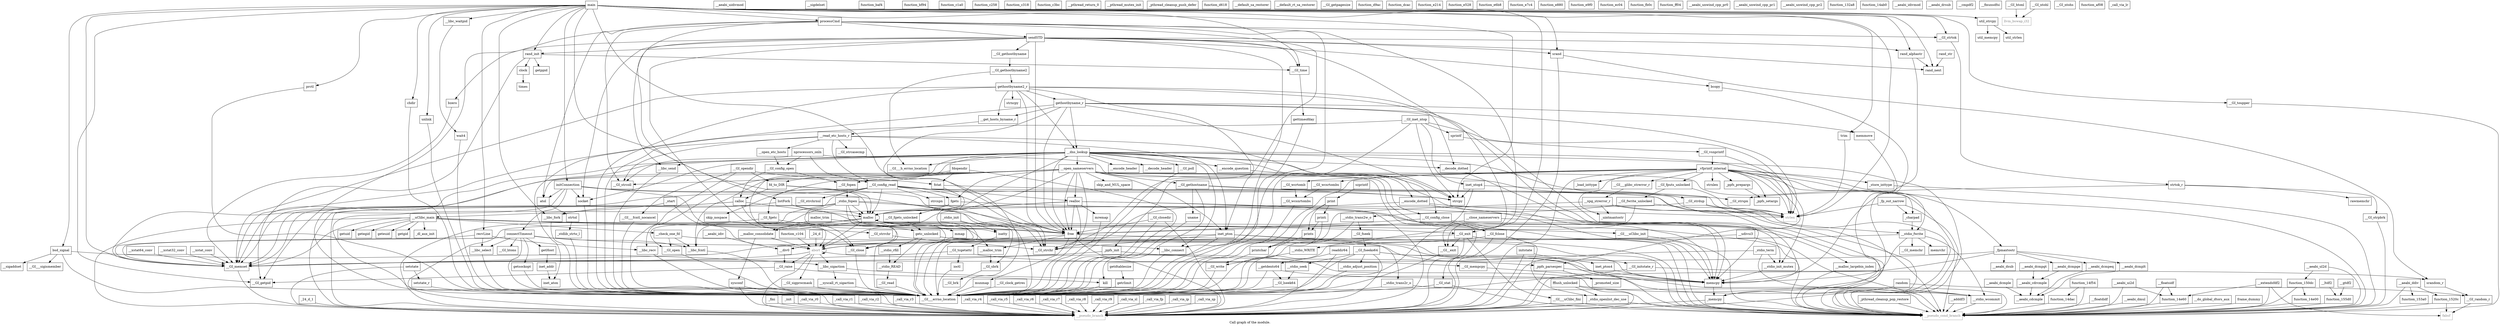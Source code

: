 digraph "Call graph of the module." {
  label="Call graph of the module.";
  node [shape=record];

  Node_listFork [label="{listFork}"];
  Node_sendSTD [label="{sendSTD}"];
  Node___GI_getpid [label="{__GI_getpid}"];
  Node___GI___errno_location [label="{__GI___errno_location}"];
  Node_getHost [label="{getHost}"];
  Node_trim [label="{trim}"];
  Node_recvLine [label="{recvLine}"];
  Node___libc_select [label="{__libc_select}"];
  Node___GI_write [label="{__GI_write}"];
  Node___GI_time [label="{__GI_time}"];
  Node___GI__exit [label="{__GI__exit}"];
  Node___GI___fcntl_nocancel [label="{__GI___fcntl_nocancel}"];
  Node_strlen [color="gray50", fontcolor="gray50", label="{strlen}"];
  Node_processCmd [label="{processCmd}"];
  Node_initConnection [label="{initConnection}"];
  Node___aeabi_uidivmod [label="{__aeabi_uidivmod}"];
  Node___GI_memset [label="{__GI_memset}"];
  Node_prctl [label="{prctl}"];
  Node_main [label="{main}"];
  Node_chdir [label="{chdir}"];
  Node_clock [label="{clock}"];
  Node_kill [label="{kill}"];
  Node___div0 [label="{__div0}"];
  Node_gettimeofday [label="{gettimeofday}"];
  Node_memcpy [label="{memcpy}"];
  Node_bzero [label="{bzero}"];
  Node_strcpy [label="{strcpy}"];
  Node___GI_close [label="{__GI_close}"];
  Node___libc_fork [label="{__libc_fork}"];
  Node___GI_toupper [label="{__GI_toupper}"];
  Node___udivsi3 [label="{__udivsi3}"];
  Node___libc_fcntl [label="{__libc_fcntl}"];
  Node_unlink [label="{unlink}"];
  Node_getppid [label="{getppid}"];
  Node___libc_send [label="{__libc_send}"];
  Node_socket [label="{socket}"];
  Node___GI_raise [label="{__GI_raise}"];
  Node_bsd_signal [label="{bsd_signal}"];
  Node___GI___sigismember [label="{__GI___sigismember}"];
  Node___sigaddset [label="{__sigaddset}"];
  Node___sigdelset [label="{__sigdelset}"];
  Node___malloc_largebin_index [label="{__malloc_largebin_index}"];
  Node_malloc [label="{malloc}"];
  Node_function_baf4 [label="{function_baf4}"];
  Node___malloc_trim [label="{__malloc_trim}"];
  Node___malloc_consolidate [label="{__malloc_consolidate}"];
  Node_free [label="{free}"];
  Node_function_bf94 [label="{function_bf94}"];
  Node_malloc_trim [label="{malloc_trim}"];
  Node_abort [label="{abort}"];
  Node_function_c104 [label="{function_c104}"];
  Node_random [label="{random}"];
  Node_function_c1a0 [label="{function_c1a0}"];
  Node_setstate [label="{setstate}"];
  Node_function_c258 [label="{function_c258}"];
  Node_initstate [label="{initstate}"];
  Node_function_c318 [label="{function_c318}"];
  Node_srand [label="{srand}"];
  Node_function_c3bc [label="{function_c3bc}"];
  Node_setstate_r [label="{setstate_r}"];
  Node___GI_random_r [label="{__GI_random_r}"];
  Node_srandom_r [label="{srandom_r}"];
  Node__24_d_1 [label="{_24_d_1}"];
  Node___GI_initstate_r [label="{__GI_initstate_r}"];
  Node_atol [label="{atol}"];
  Node_strtol [label="{strtol}"];
  Node__stdlib_strto_l [label="{_stdlib_strto_l}"];
  Node___GI_exit [label="{__GI_exit}"];
  Node_nprocessors_onln [label="{nprocessors_onln}"];
  Node_sysconf [label="{sysconf}"];
  Node___pthread_return_0 [label="{__pthread_return_0}"];
  Node___pthread_mutex_init [label="{__pthread_mutex_init}"];
  Node__pthread_cleanup_push_defer [label="{_pthread_cleanup_push_defer}"];
  Node__pthread_cleanup_pop_restore [label="{_pthread_cleanup_pop_restore}"];
  Node___GI___uClibc_fini [label="{__GI___uClibc_fini}"];
  Node___check_one_fd [label="{__check_one_fd}"];
  Node___GI___uClibc_init [label="{__GI___uClibc_init}"];
  Node___uClibc_main [label="{__uClibc_main}"];
  Node_mmap [label="{mmap}"];
  Node___GI_wcsnrtombs [label="{__GI_wcsnrtombs}"];
  Node_function_d618 [label="{function_d618}"];
  Node___default_sa_restorer [label="{__default_sa_restorer}"];
  Node___default_rt_sa_restorer [label="{__default_rt_sa_restorer}"];
  Node_wait4 [label="{wait4}"];
  Node___GI_open [label="{__GI_open}"];
  Node___GI_getpagesize [label="{__GI_getpagesize}"];
  Node_getuid [label="{getuid}"];
  Node___GI_clock_getres [label="{__GI_clock_getres}"];
  Node_getegid [label="{getegid}"];
  Node_geteuid [label="{geteuid}"];
  Node___GI_sbrk [label="{__GI_sbrk}"];
  Node_getgid [label="{getgid}"];
  Node_getdtablesize [label="{getdtablesize}"];
  Node_munmap [label="{munmap}"];
  Node_times [label="{times}"];
  Node___syscall_rt_sigaction [label="{__syscall_rt_sigaction}"];
  Node___GI_sigprocmask [label="{__GI_sigprocmask}"];
  Node___GI_closedir [label="{__GI_closedir}"];
  Node_function_d9ac [label="{function_d9ac}"];
  Node_fd_to_DIR [label="{fd_to_DIR}"];
  Node___GI_opendir [label="{__GI_opendir}"];
  Node_fdopendir [label="{fdopendir}"];
  Node_readdir64 [label="{readdir64}"];
  Node_function_dcac [label="{function_dcac}"];
  Node___GI___h_errno_location [label="{__GI___h_errno_location}"];
  Node___GI_config_read [label="{__GI_config_read}"];
  Node___GI_config_close [label="{__GI_config_close}"];
  Node___GI_config_open [label="{__GI_config_open}"];
  Node___GI_fclose [label="{__GI_fclose}"];
  Node_function_e214 [label="{function_e214}"];
  Node___GI_fopen [label="{__GI_fopen}"];
  Node__stdio_fopen [label="{_stdio_fopen}"];
  Node_function_e528 [label="{function_e528}"];
  Node__stdio_init [label="{_stdio_init}"];
  Node___stdio_init_mutex [label="{__stdio_init_mutex}"];
  Node__stdio_term [label="{_stdio_term}"];
  Node_function_e6b8 [label="{function_e6b8}"];
  Node___stdio_wcommit [label="{__stdio_wcommit}"];
  Node___GI_fgetc [label="{__GI_fgetc}"];
  Node_function_e7c4 [label="{function_e7c4}"];
  Node_fgets [label="{fgets}"];
  Node_function_e880 [label="{function_e880}"];
  Node__stdio_openlist_dec_use [label="{_stdio_openlist_dec_use}"];
  Node_function_e9f0 [label="{function_e9f0}"];
  Node_fflush_unlocked [label="{fflush_unlocked}"];
  Node_function_ec04 [label="{function_ec04}"];
  Node_getc_unlocked [label="{getc_unlocked}"];
  Node___GI_fgets_unlocked [label="{__GI_fgets_unlocked}"];
  Node__memcpy [label="{_memcpy}"];
  Node_strtok_r [label="{strtok_r}"];
  Node_strcspn [label="{strcspn}"];
  Node_rawmemchr [label="{rawmemchr}"];
  Node___GI_strspn [label="{__GI_strspn}"];
  Node___GI_strrchr [label="{__GI_strrchr}"];
  Node___GI_strchrnul [label="{__GI_strchrnul}"];
  Node___GI_strpbrk [label="{__GI_strpbrk}"];
  Node_isatty [label="{isatty}"];
  Node___GI_tcgetattr [label="{__GI_tcgetattr}"];
  Node_inet_aton [label="{inet_aton}"];
  Node_gethostbyname2_r [label="{gethostbyname2_r}"];
  Node_calloc [label="{calloc}"];
  Node_function_fb0c [label="{function_fb0c}"];
  Node_realloc [label="{realloc}"];
  Node__dl_aux_init [label="{_dl_aux_init}"];
  Node_function_ff04 [label="{function_ff04}"];
  Node___GI_brk [label="{__GI_brk}"];
  Node___aeabi_unwind_cpp_pr0 [label="{__aeabi_unwind_cpp_pr0}"];
  Node___aeabi_unwind_cpp_pr1 [label="{__aeabi_unwind_cpp_pr1}"];
  Node___aeabi_unwind_cpp_pr2 [label="{__aeabi_unwind_cpp_pr2}"];
  Node_getrlimit [label="{getrlimit}"];
  Node_fstat [label="{fstat}"];
  Node___xstat64_conv [label="{__xstat64_conv}"];
  Node___xstat32_conv [label="{__xstat32_conv}"];
  Node___xstat_conv [label="{__xstat_conv}"];
  Node_mremap [label="{mremap}"];
  Node_ioctl [label="{ioctl}"];
  Node___getdents64 [label="{__getdents64}"];
  Node___stdio_READ [label="{__stdio_READ}"];
  Node___stdio_WRITE [label="{__stdio_WRITE}"];
  Node___stdio_rfill [label="{__stdio_rfill}"];
  Node___stdio_trans2r_o [label="{__stdio_trans2r_o}"];
  Node___GI_mempcpy [label="{__GI_mempcpy}"];
  Node_strncpy [label="{strncpy}"];
  Node_inet_pton4 [label="{inet_pton4}"];
  Node_inet_pton [label="{inet_pton}"];
  Node_inet_ntop4 [label="{inet_ntop4}"];
  Node___GI_inet_ntop [label="{__GI_inet_ntop}"];
  Node___decode_dotted [label="{__decode_dotted}"];
  Node___dns_lookup [label="{__dns_lookup}"];
  Node__24_d [label="{_24_d}"];
  Node_skip_nospace [label="{skip_nospace}"];
  Node_skip_and_NUL_space [label="{skip_and_NUL_space}"];
  Node___open_nameservers [label="{__open_nameservers}"];
  Node___close_nameservers [label="{__close_nameservers}"];
  Node___get_hosts_byname_r [label="{__get_hosts_byname_r}"];
  Node_gethostbyname_r [label="{gethostbyname_r}"];
  Node___GI_poll [label="{__GI_poll}"];
  Node___GI_gethostname [label="{__GI_gethostname}"];
  Node___GI_read [label="{__GI_read}"];
  Node___GI_stat [label="{__GI_stat}"];
  Node___GI_lseek64 [label="{__GI_lseek64}"];
  Node_sprintf [label="{sprintf}"];
  Node___GI_vsnprintf [label="{__GI_vsnprintf}"];
  Node__charpad [label="{_charpad}"];
  Node__fp_out_narrow [label="{_fp_out_narrow}"];
  Node__ppfs_init [label="{_ppfs_init}"];
  Node__vfprintf_internal [label="{_vfprintf_internal}"];
  Node__ppfs_prepargs [label="{_ppfs_prepargs}"];
  Node__ppfs_setargs [label="{_ppfs_setargs}"];
  Node__promoted_size [label="{_promoted_size}"];
  Node__ppfs_parsespec [label="{_ppfs_parsespec}"];
  Node___GI_fputs_unlocked [label="{__GI_fputs_unlocked}"];
  Node___GI_fwrite_unlocked [label="{__GI_fwrite_unlocked}"];
  Node_function_132a8 [label="{function_132a8}"];
  Node_memmove [label="{memmove}"];
  Node_strnlen [label="{strnlen}"];
  Node___GI___glibc_strerror_r [label="{__GI___glibc_strerror_r}"];
  Node___xpg_strerror_r [label="{__xpg_strerror_r}"];
  Node___GI_strdup [label="{__GI_strdup}"];
  Node___encode_header [label="{__encode_header}"];
  Node___decode_header [label="{__decode_header}"];
  Node___encode_question [label="{__encode_question}"];
  Node___open_etc_hosts [label="{__open_etc_hosts}"];
  Node___read_etc_hosts_r [label="{__read_etc_hosts_r}"];
  Node_uname [label="{uname}"];
  Node___GI_wcrtomb [label="{__GI_wcrtomb}"];
  Node___GI_wcsrtombs [label="{__GI_wcsrtombs}"];
  Node___stdio_fwrite [label="{__stdio_fwrite}"];
  Node___stdio_trans2w_o [label="{__stdio_trans2w_o}"];
  Node__load_inttype [label="{_load_inttype}"];
  Node__store_inttype [label="{_store_inttype}"];
  Node__uintmaxtostr [label="{_uintmaxtostr}"];
  Node__fpmaxtostr [label="{_fpmaxtostr}"];
  Node___GI_memchr [label="{__GI_memchr}"];
  Node_memrchr [label="{memrchr}"];
  Node___GI_strcasecmp [label="{__GI_strcasecmp}"];
  Node___encode_dotted [label="{__encode_dotted}"];
  Node___GI_fseek [label="{__GI_fseek}"];
  Node___GI_fseeko64 [label="{__GI_fseeko64}"];
  Node_function_14ab0 [label="{function_14ab0}"];
  Node___stdio_adjust_position [label="{__stdio_adjust_position}"];
  Node___stdio_seek [label="{__stdio_seek}"];
  Node___aeabi_idiv [label="{__aeabi_idiv}"];
  Node___aeabi_idivmod [label="{__aeabi_idivmod}"];
  Node___aeabi_drsub [label="{__aeabi_drsub}"];
  Node___aeabi_dsub [label="{__aeabi_dsub}"];
  Node___adddf3 [label="{__adddf3}"];
  Node_function_14dac [label="{function_14dac}"];
  Node_function_14e00 [label="{function_14e00}"];
  Node_function_14e60 [label="{function_14e60}"];
  Node___aeabi_ui2d [label="{__aeabi_ui2d}"];
  Node_function_14f54 [label="{function_14f54}"];
  Node___floatsidf [label="{__floatsidf}"];
  Node___extendsfdf2 [label="{__extendsfdf2}"];
  Node___aeabi_ul2d [label="{__aeabi_ul2d}"];
  Node___floatdidf [label="{__floatdidf}"];
  Node_function_150dc [label="{function_150dc}"];
  Node___aeabi_dmul [label="{__aeabi_dmul}"];
  Node_function_1520c [label="{function_1520c}"];
  Node_function_153a0 [label="{function_153a0}"];
  Node___aeabi_ddiv [label="{__aeabi_ddiv}"];
  Node___gtdf2 [label="{__gtdf2}"];
  Node___ltdf2 [label="{__ltdf2}"];
  Node___cmpdf2 [label="{__cmpdf2}"];
  Node_function_155d0 [label="{function_155d0}"];
  Node___aeabi_cdrcmple [label="{__aeabi_cdrcmple}"];
  Node___aeabi_cdcmple [label="{__aeabi_cdcmple}"];
  Node___aeabi_dcmpeq [label="{__aeabi_dcmpeq}"];
  Node___aeabi_dcmplt [label="{__aeabi_dcmplt}"];
  Node___aeabi_dcmple [label="{__aeabi_dcmple}"];
  Node___aeabi_dcmpge [label="{__aeabi_dcmpge}"];
  Node___aeabi_dcmpgt [label="{__aeabi_dcmpgt}"];
  Node___fixunsdfsi [label="{__fixunsdfsi}"];
  Node__fini [label="{_fini}"];
  Node_llvm_bswap_i32 [color="gray50", fontcolor="gray50", label="{llvm_bswap_i32}"];
  Node_abort [color="gray50", fontcolor="gray50", label="{abort}"];
  Node_fabsf [color="gray50", fontcolor="gray50", label="{fabsf}"];
  Node___GI_strchr [label="{__GI_strchr}"];
  Node___GI_strtok [label="{__GI_strtok}"];
  Node___GI_htons [label="{__GI_htons}"];
  Node___GI_htonl [label="{__GI_htonl}"];
  Node___GI_ntohs [label="{__GI_ntohs}"];
  Node___GI_ntohl [label="{__GI_ntohl}"];
  Node_inet_addr [label="{inet_addr}"];
  Node___GI_gethostbyname [label="{__GI_gethostbyname}"];
  Node___GI_gethostbyname2 [label="{__GI_gethostbyname2}"];
  Node_function_af08 [label="{function_af08}"];
  Node___libc_connect [label="{__libc_connect}"];
  Node___libc_sigaction [label="{__libc_sigaction}"];
  Node_getsockopt [label="{getsockopt}"];
  Node___libc_recv [label="{__libc_recv}"];
  Node___libc_waitpid [label="{__libc_waitpid}"];
  Node_bcopy [label="{bcopy}"];
  Node___GI_strcoll [label="{__GI_strcoll}"];
  Node___pseudo_branch [color="gray50", fontcolor="gray50", label="{__pseudo_branch}"];
  Node___pseudo_cond_branch [color="gray50", fontcolor="gray50", label="{__pseudo_cond_branch}"];
  Node__init [label="{_init}"];
  Node__call_via_r0 [label="{_call_via_r0}"];
  Node__call_via_r1 [label="{_call_via_r1}"];
  Node__call_via_r2 [label="{_call_via_r2}"];
  Node__call_via_r3 [label="{_call_via_r3}"];
  Node__call_via_r4 [label="{_call_via_r4}"];
  Node__call_via_r5 [label="{_call_via_r5}"];
  Node__call_via_lr [label="{_call_via_lr}"];
  Node__call_via_r6 [label="{_call_via_r6}"];
  Node__call_via_r7 [label="{_call_via_r7}"];
  Node__call_via_r8 [label="{_call_via_r8}"];
  Node__call_via_r9 [label="{_call_via_r9}"];
  Node__call_via_sl [label="{_call_via_sl}"];
  Node__call_via_fp [label="{_call_via_fp}"];
  Node__call_via_ip [label="{_call_via_ip}"];
  Node__call_via_sp [label="{_call_via_sp}"];
  Node___do_global_dtors_aux [label="{__do_global_dtors_aux}"];
  Node_frame_dummy [label="{frame_dummy}"];
  Node__start [label="{_start}"];
  Node_rand_init [label="{rand_init}"];
  Node_rand_next [label="{rand_next}"];
  Node_rand_str [label="{rand_str}"];
  Node_rand_alphastr [label="{rand_alphastr}"];
  Node_util_strlen [label="{util_strlen}"];
  Node_util_memcpy [label="{util_memcpy}"];
  Node_util_strcpy [label="{util_strcpy}"];
  Node_printchar [label="{printchar}"];
  Node_prints [label="{prints}"];
  Node_connectTimeout [label="{connectTimeout}"];
  Node_printi [label="{printi}"];
  Node_print [label="{print}"];
  Node_szprintf [label="{szprintf}"];
  Node_listFork -> Node___libc_fork;
  Node_listFork -> Node_malloc;
  Node_listFork -> Node_free;
  Node_sendSTD -> Node___GI_time;
  Node_sendSTD -> Node___GI__exit;
  Node_sendSTD -> Node_bzero;
  Node_sendSTD -> Node___GI_close;
  Node_sendSTD -> Node___libc_send;
  Node_sendSTD -> Node_socket;
  Node_sendSTD -> Node_free;
  Node_sendSTD -> Node_srand;
  Node_sendSTD -> Node___GI_gethostbyname;
  Node_sendSTD -> Node___libc_connect;
  Node_sendSTD -> Node_bcopy;
  Node_sendSTD -> Node_rand_init;
  Node_sendSTD -> Node_rand_next;
  Node_sendSTD -> Node_rand_alphastr;
  Node_getHost -> Node_inet_addr;
  Node_trim -> Node_strlen;
  Node_recvLine -> Node___libc_select;
  Node_recvLine -> Node___GI_memset;
  Node_recvLine -> Node___libc_recv;
  Node___libc_select -> Node___GI___errno_location;
  Node___GI_write -> Node___GI___errno_location;
  Node___GI_time -> Node_gettimeofday;
  Node___GI__exit -> Node___GI___errno_location;
  Node___GI___fcntl_nocancel -> Node___GI___errno_location;
  Node_processCmd -> Node_listFork;
  Node_processCmd -> Node_sendSTD;
  Node_processCmd -> Node___GI_getpid;
  Node_processCmd -> Node___GI__exit;
  Node_processCmd -> Node_kill;
  Node_processCmd -> Node_atol;
  Node_processCmd -> Node___GI_strchr;
  Node_processCmd -> Node___GI_strtok;
  Node_processCmd -> Node___GI_strcoll;
  Node_initConnection -> Node___GI_memset;
  Node_initConnection -> Node_strcpy;
  Node_initConnection -> Node___GI_close;
  Node_initConnection -> Node_socket;
  Node_initConnection -> Node_atol;
  Node_initConnection -> Node___GI_strchr;
  Node_initConnection -> Node_connectTimeout;
  Node___GI_memset -> Node___pseudo_branch;
  Node_prctl -> Node___GI___errno_location;
  Node_main -> Node___GI_getpid;
  Node_main -> Node_trim;
  Node_main -> Node_recvLine;
  Node_main -> Node___GI_time;
  Node_main -> Node_strlen;
  Node_main -> Node_processCmd;
  Node_main -> Node_initConnection;
  Node_main -> Node___GI_memset;
  Node_main -> Node_prctl;
  Node_main -> Node_chdir;
  Node_main -> Node_strcpy;
  Node_main -> Node___libc_fork;
  Node_main -> Node___GI_toupper;
  Node_main -> Node_unlink;
  Node_main -> Node_bsd_signal;
  Node_main -> Node_malloc;
  Node_main -> Node_free;
  Node_main -> Node_srand;
  Node_main -> Node___GI_exit;
  Node_main -> Node___GI_strtok;
  Node_main -> Node___libc_waitpid;
  Node_main -> Node_rand_init;
  Node_main -> Node_rand_next;
  Node_main -> Node_rand_alphastr;
  Node_main -> Node_util_strcpy;
  Node_chdir -> Node___GI___errno_location;
  Node_clock -> Node_times;
  Node_kill -> Node___GI___errno_location;
  Node___div0 -> Node___GI_raise;
  Node_gettimeofday -> Node___GI___errno_location;
  Node_memcpy -> Node__memcpy;
  Node_bzero -> Node___GI_memset;
  Node___GI_close -> Node___GI___errno_location;
  Node___libc_fork -> Node___GI___errno_location;
  Node___GI_toupper -> Node___pseudo_cond_branch;
  Node___udivsi3 -> Node___div0;
  Node___udivsi3 -> Node___pseudo_cond_branch;
  Node___libc_fcntl -> Node___GI___errno_location;
  Node_unlink -> Node___GI___errno_location;
  Node___libc_send -> Node___GI___errno_location;
  Node_socket -> Node___GI___errno_location;
  Node___GI_raise -> Node___GI_getpid;
  Node___GI_raise -> Node_kill;
  Node_bsd_signal -> Node___GI___errno_location;
  Node_bsd_signal -> Node___GI___sigismember;
  Node_bsd_signal -> Node___sigaddset;
  Node_bsd_signal -> Node___libc_sigaction;
  Node___malloc_largebin_index -> Node___pseudo_cond_branch;
  Node_malloc -> Node___GI___errno_location;
  Node_malloc -> Node___malloc_largebin_index;
  Node_malloc -> Node_malloc;
  Node_malloc -> Node___malloc_consolidate;
  Node_malloc -> Node_free;
  Node_malloc -> Node_abort;
  Node_malloc -> Node_mmap;
  Node_malloc -> Node___GI_sbrk;
  Node_malloc -> Node___pseudo_branch;
  Node___malloc_trim -> Node___GI_sbrk;
  Node___malloc_consolidate -> Node_abort;
  Node___malloc_consolidate -> Node_sysconf;
  Node_free -> Node___malloc_trim;
  Node_free -> Node_abort;
  Node_free -> Node_munmap;
  Node_free -> Node___pseudo_branch;
  Node_free -> Node___pseudo_cond_branch;
  Node_malloc_trim -> Node___malloc_trim;
  Node_malloc_trim -> Node___malloc_consolidate;
  Node_abort -> Node___GI_memset;
  Node_abort -> Node___GI_raise;
  Node_abort -> Node_abort;
  Node_abort -> Node___GI_sigprocmask;
  Node_abort -> Node___libc_sigaction;
  Node_abort -> Node___pseudo_branch;
  Node_abort -> Node___pseudo_cond_branch;
  Node_function_c104 -> Node_abort;
  Node_random -> Node___GI_random_r;
  Node_random -> Node___pseudo_branch;
  Node_setstate -> Node_setstate_r;
  Node_setstate -> Node___pseudo_branch;
  Node_initstate -> Node___GI_initstate_r;
  Node_initstate -> Node___pseudo_branch;
  Node_srand -> Node_srandom_r;
  Node_srand -> Node___pseudo_branch;
  Node_setstate_r -> Node___GI___errno_location;
  Node___GI_random_r -> Node_fabsf;
  Node_srandom_r -> Node___GI_random_r;
  Node__24_d_1 -> Node___pseudo_branch;
  Node___GI_initstate_r -> Node___GI___errno_location;
  Node___GI_initstate_r -> Node_srandom_r;
  Node_atol -> Node_strtol;
  Node_strtol -> Node__stdlib_strto_l;
  Node__stdlib_strto_l -> Node___GI___errno_location;
  Node___GI_exit -> Node___GI__exit;
  Node___GI_exit -> Node_abort;
  Node___GI_exit -> Node___GI___uClibc_fini;
  Node___GI_exit -> Node___pseudo_branch;
  Node___GI_exit -> Node___pseudo_cond_branch;
  Node_nprocessors_onln -> Node___GI_config_read;
  Node_nprocessors_onln -> Node___GI_config_close;
  Node_nprocessors_onln -> Node___GI_config_open;
  Node_nprocessors_onln -> Node___GI_strcoll;
  Node_sysconf -> Node___GI___errno_location;
  Node_sysconf -> Node___pseudo_branch;
  Node__pthread_cleanup_pop_restore -> Node___pseudo_cond_branch;
  Node___GI___uClibc_fini -> Node___pseudo_branch;
  Node___GI___uClibc_fini -> Node___pseudo_cond_branch;
  Node___check_one_fd -> Node___libc_fcntl;
  Node___check_one_fd -> Node___GI_open;
  Node___check_one_fd -> Node___pseudo_cond_branch;
  Node___GI___uClibc_init -> Node___pseudo_cond_branch;
  Node___uClibc_main -> Node___GI_memset;
  Node___uClibc_main -> Node___GI_exit;
  Node___uClibc_main -> Node___check_one_fd;
  Node___uClibc_main -> Node___GI___uClibc_init;
  Node___uClibc_main -> Node_getuid;
  Node___uClibc_main -> Node_getegid;
  Node___uClibc_main -> Node_geteuid;
  Node___uClibc_main -> Node_getgid;
  Node___uClibc_main -> Node___GI_strrchr;
  Node___uClibc_main -> Node__dl_aux_init;
  Node___uClibc_main -> Node___pseudo_branch;
  Node___uClibc_main -> Node___pseudo_cond_branch;
  Node_mmap -> Node___GI___errno_location;
  Node___GI_wcsnrtombs -> Node___GI___errno_location;
  Node_wait4 -> Node___GI___errno_location;
  Node___GI_open -> Node___GI___errno_location;
  Node___GI_clock_getres -> Node___GI___errno_location;
  Node___GI_sbrk -> Node___GI_brk;
  Node_getdtablesize -> Node_getrlimit;
  Node_munmap -> Node___GI___errno_location;
  Node___syscall_rt_sigaction -> Node___GI___errno_location;
  Node___GI_sigprocmask -> Node___GI___errno_location;
  Node___GI_closedir -> Node___GI___errno_location;
  Node___GI_closedir -> Node_free;
  Node___GI_closedir -> Node___pseudo_branch;
  Node_fd_to_DIR -> Node_malloc;
  Node_fd_to_DIR -> Node_free;
  Node_fd_to_DIR -> Node_calloc;
  Node___GI_opendir -> Node___GI___errno_location;
  Node___GI_opendir -> Node___GI___fcntl_nocancel;
  Node___GI_opendir -> Node_fd_to_DIR;
  Node___GI_opendir -> Node_fstat;
  Node_fdopendir -> Node___GI___errno_location;
  Node_fdopendir -> Node___libc_fcntl;
  Node_fdopendir -> Node_fd_to_DIR;
  Node_fdopendir -> Node_fstat;
  Node_readdir64 -> Node___getdents64;
  Node_readdir64 -> Node___pseudo_branch;
  Node___GI_config_read -> Node_strlen;
  Node___GI_config_read -> Node___GI_memset;
  Node___GI_config_read -> Node_malloc;
  Node___GI_config_read -> Node___GI_fgetc;
  Node___GI_config_read -> Node_fgets;
  Node___GI_config_read -> Node_getc_unlocked;
  Node___GI_config_read -> Node_strcspn;
  Node___GI_config_read -> Node___GI_strspn;
  Node___GI_config_read -> Node___GI_strchrnul;
  Node___GI_config_read -> Node_realloc;
  Node___GI_config_read -> Node___GI_strchr;
  Node___GI_config_close -> Node_free;
  Node___GI_config_close -> Node___GI_fclose;
  Node___GI_config_close -> Node___pseudo_cond_branch;
  Node___GI_config_open -> Node___GI_fopen;
  Node___GI_config_open -> Node_calloc;
  Node___GI_fclose -> Node___GI_close;
  Node___GI_fclose -> Node__stdio_openlist_dec_use;
  Node___GI_fclose -> Node___pseudo_branch;
  Node___GI_fclose -> Node___pseudo_cond_branch;
  Node___GI_fopen -> Node__stdio_fopen;
  Node__stdio_fopen -> Node___GI___errno_location;
  Node__stdio_fopen -> Node___libc_fcntl;
  Node__stdio_fopen -> Node_malloc;
  Node__stdio_fopen -> Node_free;
  Node__stdio_fopen -> Node___GI_open;
  Node__stdio_fopen -> Node___stdio_init_mutex;
  Node__stdio_fopen -> Node_isatty;
  Node__stdio_fopen -> Node___pseudo_branch;
  Node__stdio_init -> Node___GI___errno_location;
  Node__stdio_init -> Node_isatty;
  Node___stdio_init_mutex -> Node_memcpy;
  Node__stdio_term -> Node___stdio_init_mutex;
  Node__stdio_term -> Node___pseudo_branch;
  Node__stdio_term -> Node___pseudo_cond_branch;
  Node___stdio_wcommit -> Node___pseudo_cond_branch;
  Node___GI_fgetc -> Node_getc_unlocked;
  Node___GI_fgetc -> Node___pseudo_branch;
  Node_fgets -> Node___GI_fgets_unlocked;
  Node_fgets -> Node___pseudo_branch;
  Node_fgets -> Node___pseudo_cond_branch;
  Node__stdio_openlist_dec_use -> Node___pseudo_branch;
  Node__stdio_openlist_dec_use -> Node___pseudo_cond_branch;
  Node_fflush_unlocked -> Node___stdio_wcommit;
  Node_fflush_unlocked -> Node__stdio_openlist_dec_use;
  Node_fflush_unlocked -> Node___pseudo_branch;
  Node_getc_unlocked -> Node___stdio_READ;
  Node_getc_unlocked -> Node___stdio_rfill;
  Node_getc_unlocked -> Node___stdio_trans2r_o;
  Node_getc_unlocked -> Node___pseudo_cond_branch;
  Node___GI_fgets_unlocked -> Node_getc_unlocked;
  Node__memcpy -> Node___pseudo_branch;
  Node__memcpy -> Node___pseudo_cond_branch;
  Node_strtok_r -> Node_rawmemchr;
  Node_strtok_r -> Node___GI_strspn;
  Node_strtok_r -> Node___GI_strpbrk;
  Node_strcspn -> Node___GI_strchr;
  Node___GI_strrchr -> Node___GI_strchr;
  Node___GI_strpbrk -> Node___pseudo_cond_branch;
  Node_isatty -> Node___GI_tcgetattr;
  Node___GI_tcgetattr -> Node___GI_memset;
  Node___GI_tcgetattr -> Node_ioctl;
  Node___GI_tcgetattr -> Node___GI_mempcpy;
  Node_gethostbyname2_r -> Node___GI___errno_location;
  Node_gethostbyname2_r -> Node___GI_memset;
  Node_gethostbyname2_r -> Node_memcpy;
  Node_gethostbyname2_r -> Node_free;
  Node_gethostbyname2_r -> Node_strncpy;
  Node_gethostbyname2_r -> Node_inet_pton;
  Node_gethostbyname2_r -> Node___decode_dotted;
  Node_gethostbyname2_r -> Node___dns_lookup;
  Node_gethostbyname2_r -> Node___get_hosts_byname_r;
  Node_gethostbyname2_r -> Node_gethostbyname_r;
  Node_calloc -> Node___GI___errno_location;
  Node_calloc -> Node___GI_memset;
  Node_calloc -> Node_malloc;
  Node_calloc -> Node___pseudo_branch;
  Node_realloc -> Node___GI___errno_location;
  Node_realloc -> Node_memcpy;
  Node_realloc -> Node_malloc;
  Node_realloc -> Node_free;
  Node_realloc -> Node_abort;
  Node_realloc -> Node_mremap;
  Node_realloc -> Node___pseudo_branch;
  Node_getrlimit -> Node___GI___errno_location;
  Node_fstat -> Node___GI___errno_location;
  Node_fstat -> Node___pseudo_cond_branch;
  Node___xstat64_conv -> Node___GI_memset;
  Node___xstat32_conv -> Node___GI_memset;
  Node___xstat_conv -> Node___GI_memset;
  Node_mremap -> Node___GI___errno_location;
  Node_ioctl -> Node___GI___errno_location;
  Node___getdents64 -> Node___GI___errno_location;
  Node___getdents64 -> Node_memcpy;
  Node___getdents64 -> Node___GI_lseek64;
  Node___stdio_READ -> Node___GI_read;
  Node___stdio_WRITE -> Node___GI_write;
  Node___stdio_rfill -> Node___stdio_READ;
  Node___stdio_trans2r_o -> Node___GI___errno_location;
  Node___stdio_trans2r_o -> Node___stdio_wcommit;
  Node___GI_mempcpy -> Node_memcpy;
  Node_inet_pton4 -> Node_memcpy;
  Node_inet_pton -> Node___GI___errno_location;
  Node_inet_pton -> Node___GI_memset;
  Node_inet_pton -> Node_memcpy;
  Node_inet_pton -> Node_inet_pton4;
  Node_inet_pton -> Node___GI_strchr;
  Node_inet_ntop4 -> Node___GI___errno_location;
  Node_inet_ntop4 -> Node_strlen;
  Node_inet_ntop4 -> Node_strcpy;
  Node___GI_inet_ntop -> Node___GI___errno_location;
  Node___GI_inet_ntop -> Node_strlen;
  Node___GI_inet_ntop -> Node___GI_memset;
  Node___GI_inet_ntop -> Node_strcpy;
  Node___GI_inet_ntop -> Node_inet_ntop4;
  Node___GI_inet_ntop -> Node_sprintf;
  Node___decode_dotted -> Node_memcpy;
  Node___dns_lookup -> Node_strlen;
  Node___dns_lookup -> Node___GI_memset;
  Node___dns_lookup -> Node_memcpy;
  Node___dns_lookup -> Node_strcpy;
  Node___dns_lookup -> Node___GI_close;
  Node___dns_lookup -> Node___libc_send;
  Node___dns_lookup -> Node_socket;
  Node___dns_lookup -> Node_malloc;
  Node___dns_lookup -> Node_free;
  Node___dns_lookup -> Node___GI___h_errno_location;
  Node___dns_lookup -> Node___decode_dotted;
  Node___dns_lookup -> Node___open_nameservers;
  Node___dns_lookup -> Node___GI_poll;
  Node___dns_lookup -> Node___GI_strdup;
  Node___dns_lookup -> Node___encode_header;
  Node___dns_lookup -> Node___decode_header;
  Node___dns_lookup -> Node___encode_question;
  Node___dns_lookup -> Node___libc_connect;
  Node___dns_lookup -> Node___libc_recv;
  Node___dns_lookup -> Node___pseudo_branch;
  Node___dns_lookup -> Node___pseudo_cond_branch;
  Node__24_d -> Node_abort;
  Node_skip_nospace -> Node_abort;
  Node___open_nameservers -> Node___GI_memset;
  Node___open_nameservers -> Node_malloc;
  Node___open_nameservers -> Node_free;
  Node___open_nameservers -> Node_atol;
  Node___open_nameservers -> Node___GI_fclose;
  Node___open_nameservers -> Node___GI_fopen;
  Node___open_nameservers -> Node_fgets;
  Node___open_nameservers -> Node_realloc;
  Node___open_nameservers -> Node_inet_pton;
  Node___open_nameservers -> Node_skip_nospace;
  Node___open_nameservers -> Node_skip_and_NUL_space;
  Node___open_nameservers -> Node___GI_gethostname;
  Node___open_nameservers -> Node___GI_stat;
  Node___open_nameservers -> Node___GI_strdup;
  Node___open_nameservers -> Node___GI_strchr;
  Node___open_nameservers -> Node___GI_strcoll;
  Node___open_nameservers -> Node___pseudo_cond_branch;
  Node___close_nameservers -> Node_free;
  Node___close_nameservers -> Node___pseudo_cond_branch;
  Node___get_hosts_byname_r -> Node___read_etc_hosts_r;
  Node_gethostbyname_r -> Node___GI___errno_location;
  Node_gethostbyname_r -> Node_strlen;
  Node_gethostbyname_r -> Node_memcpy;
  Node_gethostbyname_r -> Node_strcpy;
  Node_gethostbyname_r -> Node_free;
  Node_gethostbyname_r -> Node_inet_aton;
  Node_gethostbyname_r -> Node___dns_lookup;
  Node_gethostbyname_r -> Node___get_hosts_byname_r;
  Node_gethostbyname_r -> Node_memmove;
  Node___GI_poll -> Node___GI___errno_location;
  Node___GI_gethostname -> Node___GI___errno_location;
  Node___GI_gethostname -> Node_strlen;
  Node___GI_gethostname -> Node_strcpy;
  Node___GI_gethostname -> Node_uname;
  Node___GI_read -> Node___GI___errno_location;
  Node___GI_stat -> Node___GI___errno_location;
  Node___GI_stat -> Node___pseudo_cond_branch;
  Node___GI_lseek64 -> Node___GI___errno_location;
  Node_sprintf -> Node___GI_vsnprintf;
  Node___GI_vsnprintf -> Node___stdio_init_mutex;
  Node___GI_vsnprintf -> Node__vfprintf_internal;
  Node__charpad -> Node___stdio_fwrite;
  Node__fp_out_narrow -> Node_strlen;
  Node__fp_out_narrow -> Node__charpad;
  Node__fp_out_narrow -> Node___pseudo_cond_branch;
  Node__ppfs_init -> Node___GI_memset;
  Node__ppfs_init -> Node__ppfs_parsespec;
  Node__vfprintf_internal -> Node___GI___errno_location;
  Node__vfprintf_internal -> Node_strlen;
  Node__vfprintf_internal -> Node__charpad;
  Node__vfprintf_internal -> Node__ppfs_init;
  Node__vfprintf_internal -> Node__ppfs_prepargs;
  Node__vfprintf_internal -> Node__ppfs_setargs;
  Node__vfprintf_internal -> Node__ppfs_parsespec;
  Node__vfprintf_internal -> Node___GI_fputs_unlocked;
  Node__vfprintf_internal -> Node_strnlen;
  Node__vfprintf_internal -> Node___GI___glibc_strerror_r;
  Node__vfprintf_internal -> Node___GI_wcrtomb;
  Node__vfprintf_internal -> Node___GI_wcsrtombs;
  Node__vfprintf_internal -> Node___stdio_fwrite;
  Node__vfprintf_internal -> Node__load_inttype;
  Node__vfprintf_internal -> Node__store_inttype;
  Node__vfprintf_internal -> Node__uintmaxtostr;
  Node__vfprintf_internal -> Node__fpmaxtostr;
  Node__vfprintf_internal -> Node___pseudo_branch;
  Node__vfprintf_internal -> Node___pseudo_cond_branch;
  Node__ppfs_prepargs -> Node__ppfs_setargs;
  Node__ppfs_parsespec -> Node_memcpy;
  Node__ppfs_parsespec -> Node__promoted_size;
  Node__ppfs_parsespec -> Node___pseudo_branch;
  Node___GI_fputs_unlocked -> Node_strlen;
  Node___GI_fputs_unlocked -> Node___GI_fwrite_unlocked;
  Node___GI_fwrite_unlocked -> Node___GI___errno_location;
  Node___GI_fwrite_unlocked -> Node___stdio_fwrite;
  Node___GI_fwrite_unlocked -> Node___stdio_trans2w_o;
  Node_memmove -> Node__memcpy;
  Node___GI___glibc_strerror_r -> Node___xpg_strerror_r;
  Node___xpg_strerror_r -> Node___GI___errno_location;
  Node___xpg_strerror_r -> Node_strlen;
  Node___xpg_strerror_r -> Node_memcpy;
  Node___xpg_strerror_r -> Node__uintmaxtostr;
  Node___GI_strdup -> Node_strlen;
  Node___GI_strdup -> Node_malloc;
  Node___GI_strdup -> Node___pseudo_cond_branch;
  Node___encode_question -> Node___encode_dotted;
  Node___open_etc_hosts -> Node___GI_config_open;
  Node___read_etc_hosts_r -> Node___GI___errno_location;
  Node___read_etc_hosts_r -> Node___GI_config_read;
  Node___read_etc_hosts_r -> Node___GI_config_close;
  Node___read_etc_hosts_r -> Node_inet_pton;
  Node___read_etc_hosts_r -> Node___open_etc_hosts;
  Node___read_etc_hosts_r -> Node___GI_strcasecmp;
  Node___read_etc_hosts_r -> Node___GI_strcoll;
  Node_uname -> Node___GI___errno_location;
  Node___GI_wcrtomb -> Node___GI_wcsnrtombs;
  Node___GI_wcsrtombs -> Node___GI_wcsnrtombs;
  Node___stdio_fwrite -> Node_memcpy;
  Node___stdio_fwrite -> Node___stdio_wcommit;
  Node___stdio_fwrite -> Node___stdio_WRITE;
  Node___stdio_fwrite -> Node___GI_memchr;
  Node___stdio_fwrite -> Node_memrchr;
  Node___stdio_trans2w_o -> Node___GI___errno_location;
  Node___stdio_trans2w_o -> Node___GI_fseek;
  Node__store_inttype -> Node___pseudo_cond_branch;
  Node__fpmaxtostr -> Node___GI_memset;
  Node__fpmaxtostr -> Node___aeabi_dsub;
  Node__fpmaxtostr -> Node___aeabi_dcmpeq;
  Node__fpmaxtostr -> Node___aeabi_dcmplt;
  Node__fpmaxtostr -> Node___aeabi_dcmpge;
  Node__fpmaxtostr -> Node___pseudo_branch;
  Node___encode_dotted -> Node_strlen;
  Node___encode_dotted -> Node_memcpy;
  Node___encode_dotted -> Node___GI_strchr;
  Node___GI_fseek -> Node___GI_fseeko64;
  Node___GI_fseeko64 -> Node___GI___errno_location;
  Node___GI_fseeko64 -> Node___stdio_wcommit;
  Node___GI_fseeko64 -> Node___stdio_adjust_position;
  Node___GI_fseeko64 -> Node___stdio_seek;
  Node___GI_fseeko64 -> Node___pseudo_branch;
  Node___GI_fseeko64 -> Node___pseudo_cond_branch;
  Node___stdio_adjust_position -> Node___GI___errno_location;
  Node___stdio_seek -> Node___GI_lseek64;
  Node___aeabi_idiv -> Node___div0;
  Node___adddf3 -> Node___pseudo_cond_branch;
  Node_function_14dac -> Node___pseudo_cond_branch;
  Node_function_14e00 -> Node___pseudo_cond_branch;
  Node_function_14e60 -> Node___pseudo_cond_branch;
  Node___aeabi_ui2d -> Node_function_14e60;
  Node___aeabi_ui2d -> Node___pseudo_cond_branch;
  Node_function_14f54 -> Node_function_14dac;
  Node_function_14f54 -> Node___pseudo_cond_branch;
  Node___floatsidf -> Node_function_14e60;
  Node___floatsidf -> Node___pseudo_cond_branch;
  Node___extendsfdf2 -> Node_function_14e60;
  Node___extendsfdf2 -> Node_fabsf;
  Node___extendsfdf2 -> Node___pseudo_cond_branch;
  Node___aeabi_ul2d -> Node_function_150dc;
  Node___aeabi_ul2d -> Node___pseudo_cond_branch;
  Node___floatdidf -> Node___pseudo_cond_branch;
  Node_function_150dc -> Node_function_14e00;
  Node_function_150dc -> Node___pseudo_cond_branch;
  Node___aeabi_dmul -> Node___pseudo_cond_branch;
  Node_function_1520c -> Node_fabsf;
  Node_function_1520c -> Node___pseudo_cond_branch;
  Node___aeabi_ddiv -> Node_function_1520c;
  Node___aeabi_ddiv -> Node_function_153a0;
  Node___aeabi_ddiv -> Node___pseudo_cond_branch;
  Node___gtdf2 -> Node_function_155d0;
  Node___ltdf2 -> Node_function_155d0;
  Node_function_155d0 -> Node___pseudo_cond_branch;
  Node___aeabi_cdrcmple -> Node___aeabi_cdcmple;
  Node___aeabi_dcmpeq -> Node___aeabi_cdcmple;
  Node___aeabi_dcmplt -> Node___aeabi_cdcmple;
  Node___aeabi_dcmple -> Node___aeabi_cdcmple;
  Node___aeabi_dcmpge -> Node___aeabi_cdrcmple;
  Node___aeabi_dcmpgt -> Node___aeabi_cdrcmple;
  Node__fini -> Node___pseudo_branch;
  Node___GI_strtok -> Node_strtok_r;
  Node___GI_htonl -> Node_llvm_bswap_i32;
  Node___GI_ntohl -> Node_llvm_bswap_i32;
  Node_inet_addr -> Node_inet_aton;
  Node___GI_gethostbyname -> Node___GI_gethostbyname2;
  Node___GI_gethostbyname2 -> Node___GI___h_errno_location;
  Node___GI_gethostbyname2 -> Node_gethostbyname2_r;
  Node___libc_connect -> Node___GI___errno_location;
  Node___libc_sigaction -> Node_memcpy;
  Node___libc_sigaction -> Node___syscall_rt_sigaction;
  Node_getsockopt -> Node___GI___errno_location;
  Node___libc_recv -> Node___GI___errno_location;
  Node___libc_waitpid -> Node_wait4;
  Node_bcopy -> Node__memcpy;
  Node__init -> Node___pseudo_branch;
  Node__call_via_r0 -> Node___pseudo_branch;
  Node__call_via_r1 -> Node___pseudo_branch;
  Node__call_via_r2 -> Node___pseudo_branch;
  Node__call_via_r3 -> Node___pseudo_branch;
  Node__call_via_r4 -> Node___pseudo_branch;
  Node__call_via_r5 -> Node___pseudo_branch;
  Node__call_via_r6 -> Node___pseudo_branch;
  Node__call_via_r7 -> Node___pseudo_branch;
  Node__call_via_r8 -> Node___pseudo_branch;
  Node__call_via_r9 -> Node___pseudo_branch;
  Node__call_via_sl -> Node___pseudo_branch;
  Node__call_via_fp -> Node___pseudo_branch;
  Node__call_via_ip -> Node___pseudo_branch;
  Node__call_via_sp -> Node___pseudo_branch;
  Node___do_global_dtors_aux -> Node___pseudo_cond_branch;
  Node_frame_dummy -> Node___pseudo_cond_branch;
  Node__start -> Node_abort;
  Node__start -> Node___uClibc_main;
  Node_rand_init -> Node___GI_getpid;
  Node_rand_init -> Node___GI_time;
  Node_rand_init -> Node_clock;
  Node_rand_init -> Node_getppid;
  Node_rand_str -> Node_rand_next;
  Node_rand_alphastr -> Node_memcpy;
  Node_rand_alphastr -> Node_rand_next;
  Node_util_strcpy -> Node_util_strlen;
  Node_util_strcpy -> Node_util_memcpy;
  Node_printchar -> Node___GI_write;
  Node_prints -> Node_printchar;
  Node_connectTimeout -> Node___GI___errno_location;
  Node_connectTimeout -> Node_getHost;
  Node_connectTimeout -> Node___libc_select;
  Node_connectTimeout -> Node___GI_memset;
  Node_connectTimeout -> Node___libc_fcntl;
  Node_connectTimeout -> Node___GI_htons;
  Node_connectTimeout -> Node___libc_connect;
  Node_connectTimeout -> Node_getsockopt;
  Node_printi -> Node_printchar;
  Node_printi -> Node_prints;
  Node_print -> Node_printchar;
  Node_print -> Node_prints;
  Node_print -> Node_printi;
  Node_szprintf -> Node_print;
}
